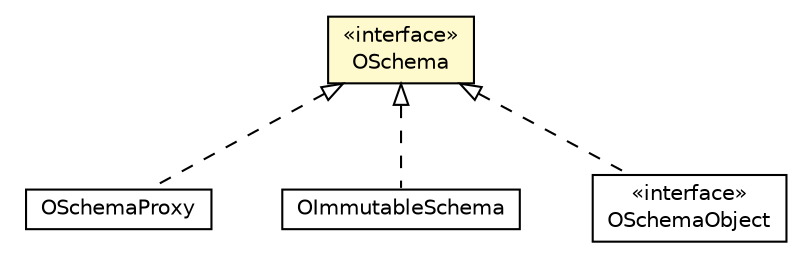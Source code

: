 #!/usr/local/bin/dot
#
# Class diagram 
# Generated by UMLGraph version R5_6-24-gf6e263 (http://www.umlgraph.org/)
#

digraph G {
	edge [fontname="Helvetica",fontsize=10,labelfontname="Helvetica",labelfontsize=10];
	node [fontname="Helvetica",fontsize=10,shape=plaintext];
	nodesep=0.25;
	ranksep=0.5;
	// com.orientechnologies.orient.core.metadata.schema.OSchemaProxy
	c6246222 [label=<<table title="com.orientechnologies.orient.core.metadata.schema.OSchemaProxy" border="0" cellborder="1" cellspacing="0" cellpadding="2" port="p" href="./OSchemaProxy.html">
		<tr><td><table border="0" cellspacing="0" cellpadding="1">
<tr><td align="center" balign="center"> OSchemaProxy </td></tr>
		</table></td></tr>
		</table>>, URL="./OSchemaProxy.html", fontname="Helvetica", fontcolor="black", fontsize=10.0];
	// com.orientechnologies.orient.core.metadata.schema.OSchema
	c6246225 [label=<<table title="com.orientechnologies.orient.core.metadata.schema.OSchema" border="0" cellborder="1" cellspacing="0" cellpadding="2" port="p" bgcolor="lemonChiffon" href="./OSchema.html">
		<tr><td><table border="0" cellspacing="0" cellpadding="1">
<tr><td align="center" balign="center"> &#171;interface&#187; </td></tr>
<tr><td align="center" balign="center"> OSchema </td></tr>
		</table></td></tr>
		</table>>, URL="./OSchema.html", fontname="Helvetica", fontcolor="black", fontsize=10.0];
	// com.orientechnologies.orient.core.metadata.schema.OImmutableSchema
	c6246236 [label=<<table title="com.orientechnologies.orient.core.metadata.schema.OImmutableSchema" border="0" cellborder="1" cellspacing="0" cellpadding="2" port="p" href="./OImmutableSchema.html">
		<tr><td><table border="0" cellspacing="0" cellpadding="1">
<tr><td align="center" balign="center"> OImmutableSchema </td></tr>
		</table></td></tr>
		</table>>, URL="./OImmutableSchema.html", fontname="Helvetica", fontcolor="black", fontsize=10.0];
	// com.orientechnologies.orient.object.metadata.schema.OSchemaObject
	c6247777 [label=<<table title="com.orientechnologies.orient.object.metadata.schema.OSchemaObject" border="0" cellborder="1" cellspacing="0" cellpadding="2" port="p" href="../../../object/metadata/schema/OSchemaObject.html">
		<tr><td><table border="0" cellspacing="0" cellpadding="1">
<tr><td align="center" balign="center"> &#171;interface&#187; </td></tr>
<tr><td align="center" balign="center"> OSchemaObject </td></tr>
		</table></td></tr>
		</table>>, URL="../../../object/metadata/schema/OSchemaObject.html", fontname="Helvetica", fontcolor="black", fontsize=10.0];
	//com.orientechnologies.orient.core.metadata.schema.OSchemaProxy implements com.orientechnologies.orient.core.metadata.schema.OSchema
	c6246225:p -> c6246222:p [dir=back,arrowtail=empty,style=dashed];
	//com.orientechnologies.orient.core.metadata.schema.OImmutableSchema implements com.orientechnologies.orient.core.metadata.schema.OSchema
	c6246225:p -> c6246236:p [dir=back,arrowtail=empty,style=dashed];
	//com.orientechnologies.orient.object.metadata.schema.OSchemaObject implements com.orientechnologies.orient.core.metadata.schema.OSchema
	c6246225:p -> c6247777:p [dir=back,arrowtail=empty,style=dashed];
}


